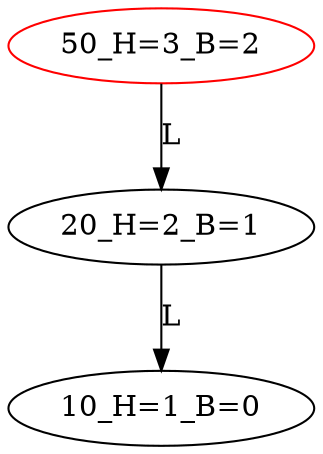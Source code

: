 digraph BiTreeBiTreeInsert {
"50_H=3_B=2" -> {"20_H=2_B=1"} [label="L"]
"20_H=2_B=1" -> {"10_H=1_B=0"} [label="L"]
"50_H=3_B=2" [color=red]
"20_H=2_B=1"
"10_H=1_B=0"
}
